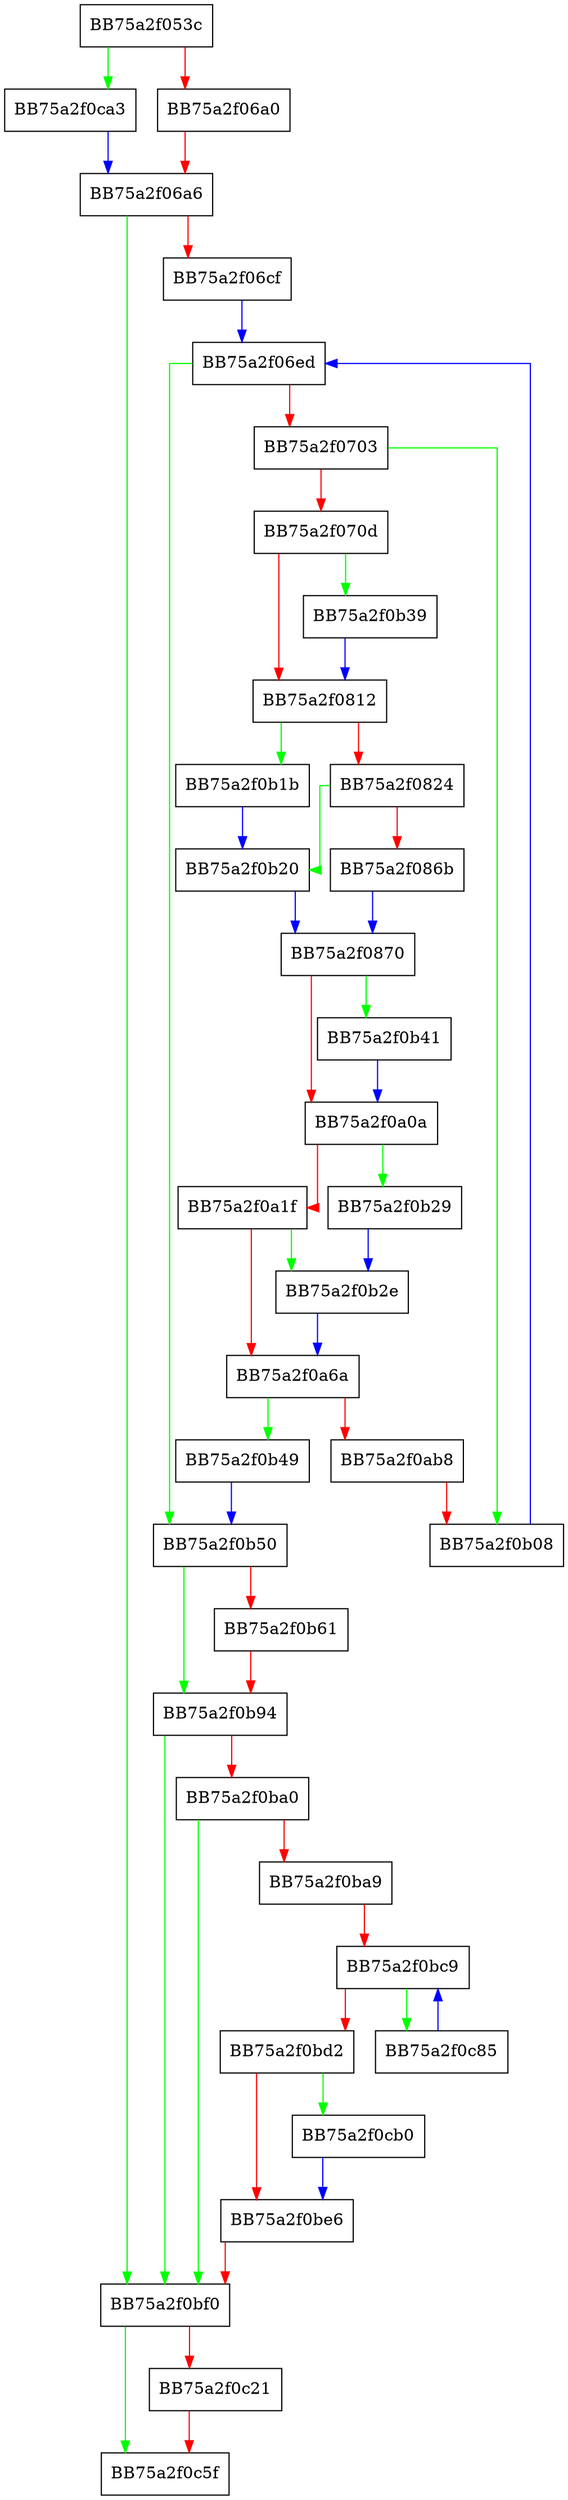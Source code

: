 digraph _read_save_features {
  node [shape="box"];
  graph [splines=ortho];
  BB75a2f053c -> BB75a2f0ca3 [color="green"];
  BB75a2f053c -> BB75a2f06a0 [color="red"];
  BB75a2f06a0 -> BB75a2f06a6 [color="red"];
  BB75a2f06a6 -> BB75a2f0bf0 [color="green"];
  BB75a2f06a6 -> BB75a2f06cf [color="red"];
  BB75a2f06cf -> BB75a2f06ed [color="blue"];
  BB75a2f06ed -> BB75a2f0b50 [color="green"];
  BB75a2f06ed -> BB75a2f0703 [color="red"];
  BB75a2f0703 -> BB75a2f0b08 [color="green"];
  BB75a2f0703 -> BB75a2f070d [color="red"];
  BB75a2f070d -> BB75a2f0b39 [color="green"];
  BB75a2f070d -> BB75a2f0812 [color="red"];
  BB75a2f0812 -> BB75a2f0b1b [color="green"];
  BB75a2f0812 -> BB75a2f0824 [color="red"];
  BB75a2f0824 -> BB75a2f0b20 [color="green"];
  BB75a2f0824 -> BB75a2f086b [color="red"];
  BB75a2f086b -> BB75a2f0870 [color="blue"];
  BB75a2f0870 -> BB75a2f0b41 [color="green"];
  BB75a2f0870 -> BB75a2f0a0a [color="red"];
  BB75a2f0a0a -> BB75a2f0b29 [color="green"];
  BB75a2f0a0a -> BB75a2f0a1f [color="red"];
  BB75a2f0a1f -> BB75a2f0b2e [color="green"];
  BB75a2f0a1f -> BB75a2f0a6a [color="red"];
  BB75a2f0a6a -> BB75a2f0b49 [color="green"];
  BB75a2f0a6a -> BB75a2f0ab8 [color="red"];
  BB75a2f0ab8 -> BB75a2f0b08 [color="red"];
  BB75a2f0b08 -> BB75a2f06ed [color="blue"];
  BB75a2f0b1b -> BB75a2f0b20 [color="blue"];
  BB75a2f0b20 -> BB75a2f0870 [color="blue"];
  BB75a2f0b29 -> BB75a2f0b2e [color="blue"];
  BB75a2f0b2e -> BB75a2f0a6a [color="blue"];
  BB75a2f0b39 -> BB75a2f0812 [color="blue"];
  BB75a2f0b41 -> BB75a2f0a0a [color="blue"];
  BB75a2f0b49 -> BB75a2f0b50 [color="blue"];
  BB75a2f0b50 -> BB75a2f0b94 [color="green"];
  BB75a2f0b50 -> BB75a2f0b61 [color="red"];
  BB75a2f0b61 -> BB75a2f0b94 [color="red"];
  BB75a2f0b94 -> BB75a2f0bf0 [color="green"];
  BB75a2f0b94 -> BB75a2f0ba0 [color="red"];
  BB75a2f0ba0 -> BB75a2f0bf0 [color="green"];
  BB75a2f0ba0 -> BB75a2f0ba9 [color="red"];
  BB75a2f0ba9 -> BB75a2f0bc9 [color="red"];
  BB75a2f0bc9 -> BB75a2f0c85 [color="green"];
  BB75a2f0bc9 -> BB75a2f0bd2 [color="red"];
  BB75a2f0bd2 -> BB75a2f0cb0 [color="green"];
  BB75a2f0bd2 -> BB75a2f0be6 [color="red"];
  BB75a2f0be6 -> BB75a2f0bf0 [color="red"];
  BB75a2f0bf0 -> BB75a2f0c5f [color="green"];
  BB75a2f0bf0 -> BB75a2f0c21 [color="red"];
  BB75a2f0c21 -> BB75a2f0c5f [color="red"];
  BB75a2f0c85 -> BB75a2f0bc9 [color="blue"];
  BB75a2f0ca3 -> BB75a2f06a6 [color="blue"];
  BB75a2f0cb0 -> BB75a2f0be6 [color="blue"];
}